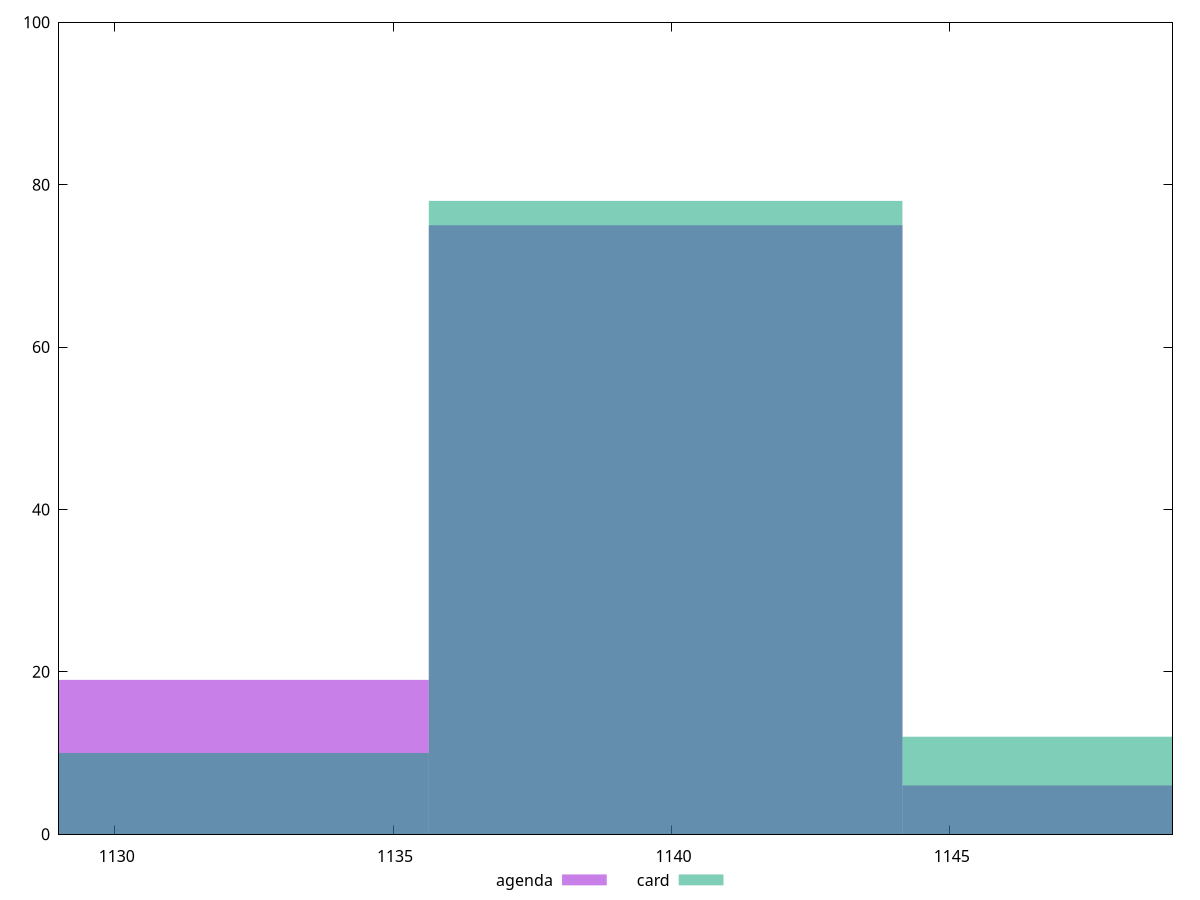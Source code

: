 reset

$agenda <<EOF
1148.4024686356252 6
1139.8957836827688 75
1131.3890987299123 19
EOF

$card <<EOF
1148.4024686356252 12
1139.8957836827688 78
1131.3890987299123 10
EOF

set key outside below
set boxwidth 8.506684952856483
set xrange [1129:1149]
set yrange [0:100]
set trange [0:100]
set style fill transparent solid 0.5 noborder
set terminal svg size 640, 500 enhanced background rgb 'white'
set output "reports/report_00031_2021-02-24T23-18-18.084Z/uses-rel-preload/comparison/histogram/1_vs_2.svg"

plot $agenda title "agenda" with boxes, \
     $card title "card" with boxes

reset
